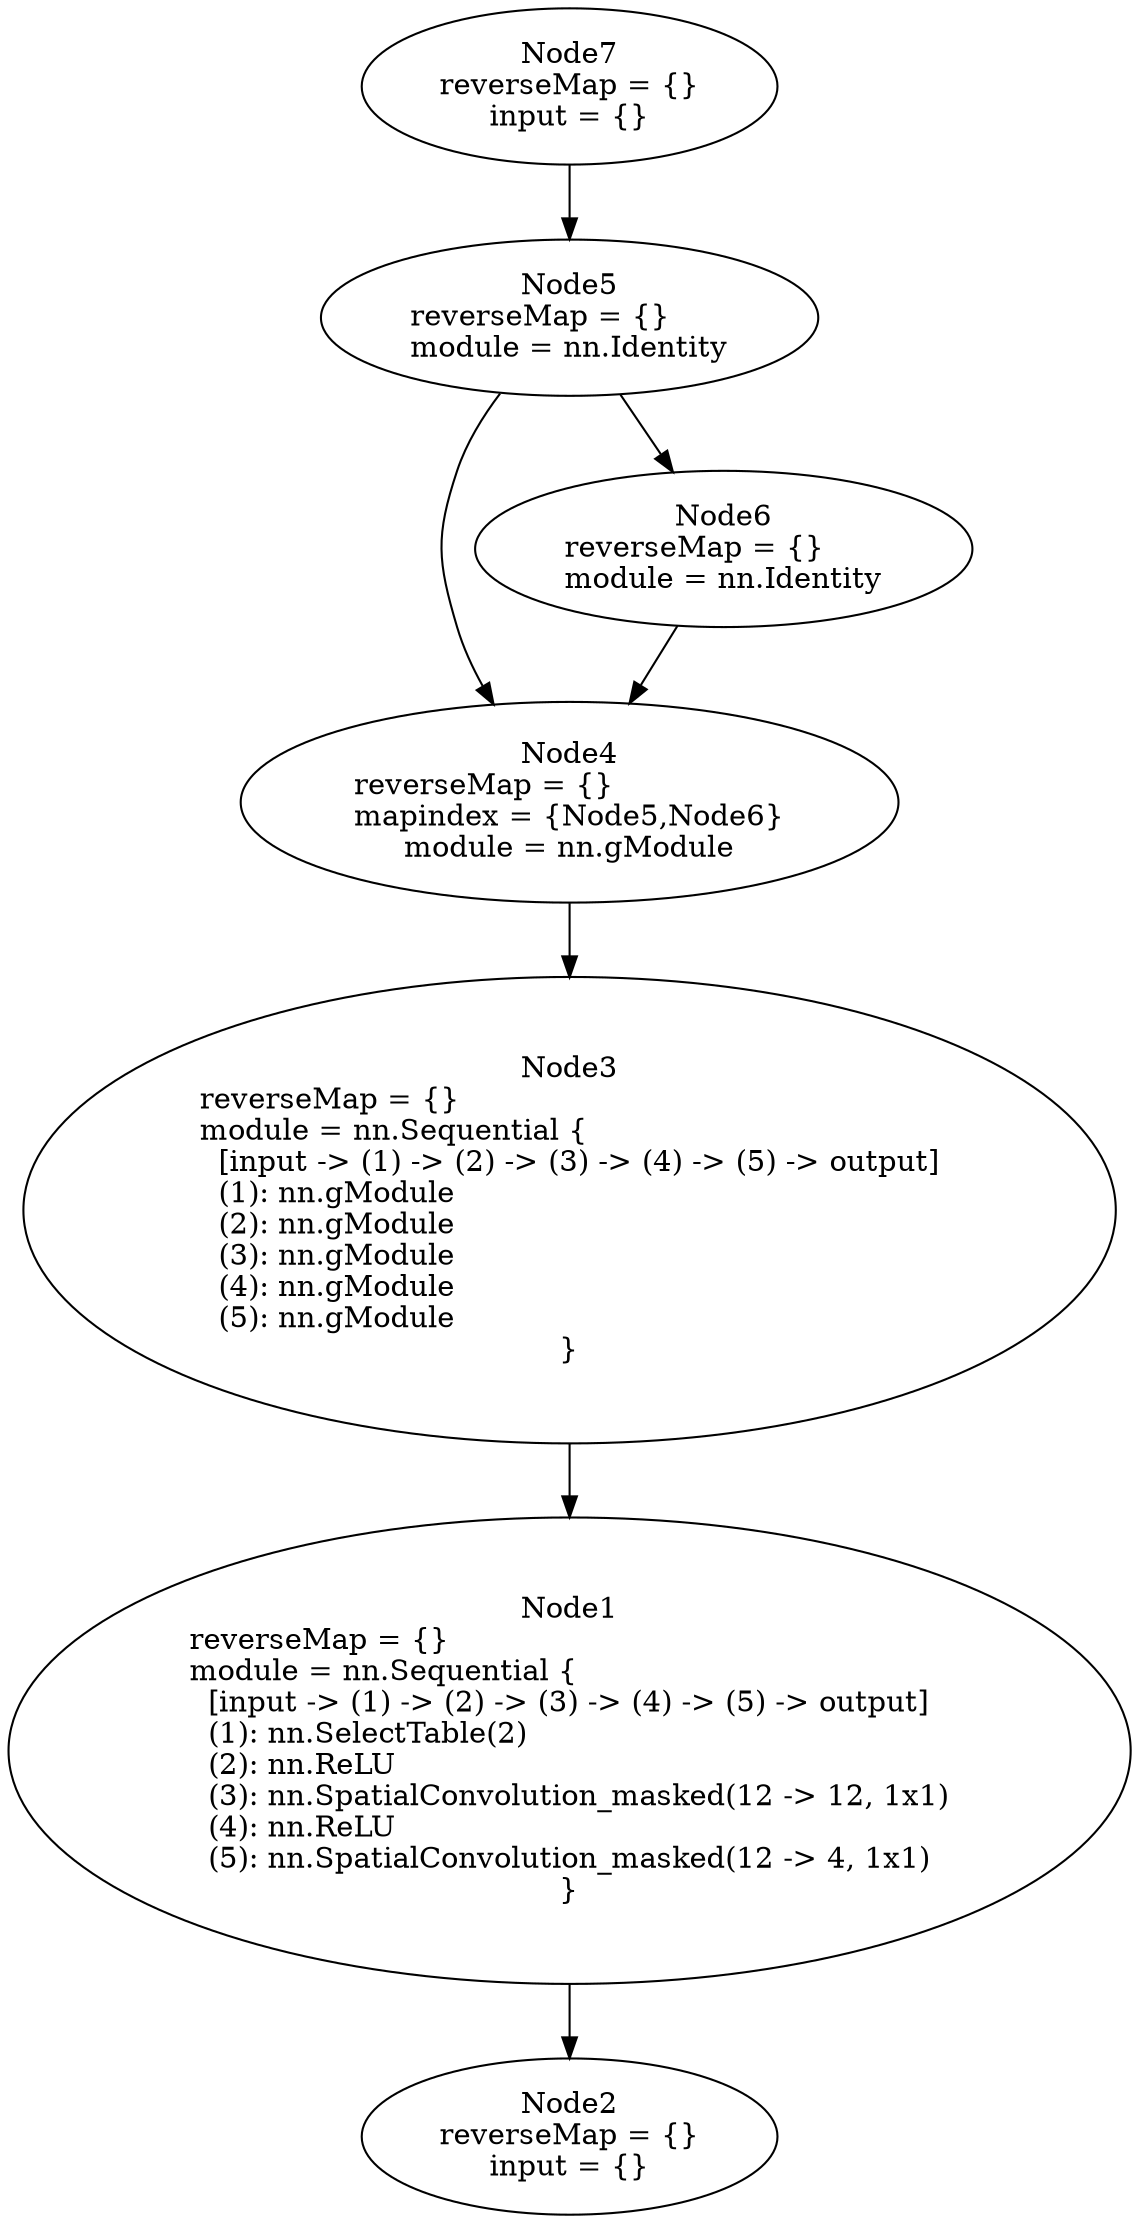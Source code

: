 digraph G {
	graph [bb="0,0,427.09,1058.9"];
	node [label="\N",
		shape=oval
	];
	n1	 [height=3.1034,
		label="Node1\nreverseMap = {}\lmodule = nn.Sequential {\l  [input -> (1) -> (2) -> (3) -> (4) -> (5) -> output]\l  (1): nn.SelectTable(\
2)\l  (2): nn.ReLU\l  (3): nn.SpatialConvolution_masked(12 -> 12, 1x1)\l  (4): nn.ReLU\l  (5): nn.SpatialConvolution_masked(12 -> \
4, 1x1)\l}",
		pos="213.55,222.68",
		tooltip="[/home/nsharma/torch/install/share/lua/5.2/nngraph/init.lua]:76_",
		width=5.9318];
	n2	 [height=1.041,
		label="Node2\nreverseMap = {}\linput = {}",
		pos="213.55,37.477",
		tooltip="[[C]]:-1_",
		width=2.1606];
	n1 -> n2	 [pos="e,213.55,75.089 213.55,110.88 213.55,101.97 213.55,93.321 213.55,85.279"];
	n3	 [height=3.1034,
		label="Node3\nreverseMap = {}\lmodule = nn.Sequential {\l  [input -> (1) -> (2) -> (3) -> (4) -> (5) -> output]\l  (1): nn.gModule\l  (\
2): nn.gModule\l  (3): nn.gModule\l  (4): nn.gModule\l  (5): nn.gModule\l}",
		pos="213.55,482.12",
		tooltip="[/home/nsharma/torch/install/share/lua/5.2/nngraph/init.lua]:76_",
		width=5.814];
	n3 -> n1	 [pos="e,213.55,334.76 213.55,370.07 213.55,361.75 213.55,353.33 213.55,344.95"];
	n4	 [height=1.3356,
		label="Node4\nreverseMap = {}\lmapindex = {Node5,Node6}\lmodule = nn.gModule",
		pos="213.55,677.93",
		tooltip="[/home/nsharma/torch/install/share/lua/5.2/nngraph/init.lua]:69_",
		width=3.457];
	n4 -> n3	 [pos="e,213.55,593.94 213.55,629.52 213.55,621.54 213.55,612.95 213.55,604.07"];
	n5	 [height=1.041,
		label="Node5\nreverseMap = {}\lmodule = nn.Identity",
		pos="213.55,910.44",
		tooltip="[/home/nsharma/torch/install/share/lua/5.2/nngraph/init.lua]:65_",
		width=2.6124];
	n5 -> n4	 [pos="e,185.54,724.91 188.2,874.23 181.42,862.88 175.02,849.89 171.55,836.96 162.9,804.79 163.82,794.42 171.55,762.01 173.77,752.68 177.22,\
743.2 181.21,734.16"];
	n6	 [height=1.041,
		label="Node6\nreverseMap = {}\lmodule = nn.Identity",
		pos="274.55,799.49",
		tooltip="[./model.lua]:205_",
		width=2.6124];
	n5 -> n6	 [pos="e,254.53,836.24 233.52,873.77 238.63,864.64 244.19,854.72 249.51,845.2"];
	n6 -> n4	 [pos="e,237.26,725.41 256.24,762.62 251.72,753.75 246.77,744.05 241.9,734.5"];
	n7	 [height=1.041,
		label="Node7\nreverseMap = {}\linput = {}",
		pos="213.55,1021.4",
		tooltip="[[C]]:-1_",
		width=2.1606];
	n7 -> n5	 [pos="e,213.55,948.11 213.55,983.81 213.55,975.64 213.55,966.86 213.55,958.33"];
}
